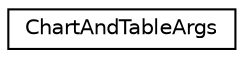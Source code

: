 digraph "Graphical Class Hierarchy"
{
 // LATEX_PDF_SIZE
  edge [fontname="Helvetica",fontsize="10",labelfontname="Helvetica",labelfontsize="10"];
  node [fontname="Helvetica",fontsize="10",shape=record];
  rankdir="LR";
  Node0 [label="ChartAndTableArgs",height=0.2,width=0.4,color="black", fillcolor="white", style="filled",URL="$struct_chart_and_table_args.html",tooltip=" "];
}
